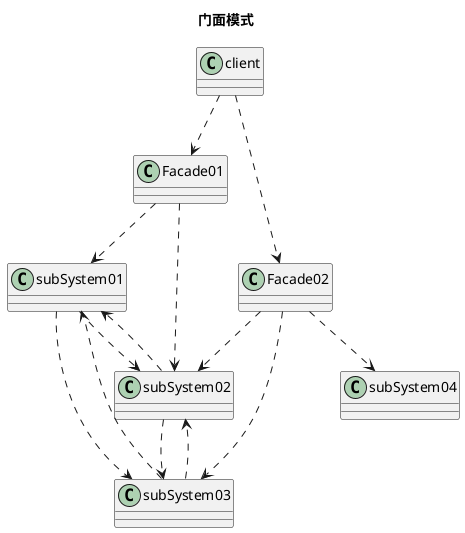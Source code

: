 @startuml
title 门面模式

class Facade01
class Facade02

class client

client ..> Facade01
client ..> Facade02

Facade01 ..> subSystem01
Facade01 ..> subSystem02

Facade02 ..> subSystem02
Facade02 ..> subSystem03
Facade02 ..> subSystem04

class subSystem01
class subSystem02
class subSystem03
class subSystem04

subSystem01 ..> subSystem02
subSystem01 ..> subSystem03

subSystem02 ..> subSystem03
subSystem02 ..> subSystem01

subSystem03 ..> subSystem01
subSystem03 ..> subSystem02

@enduml